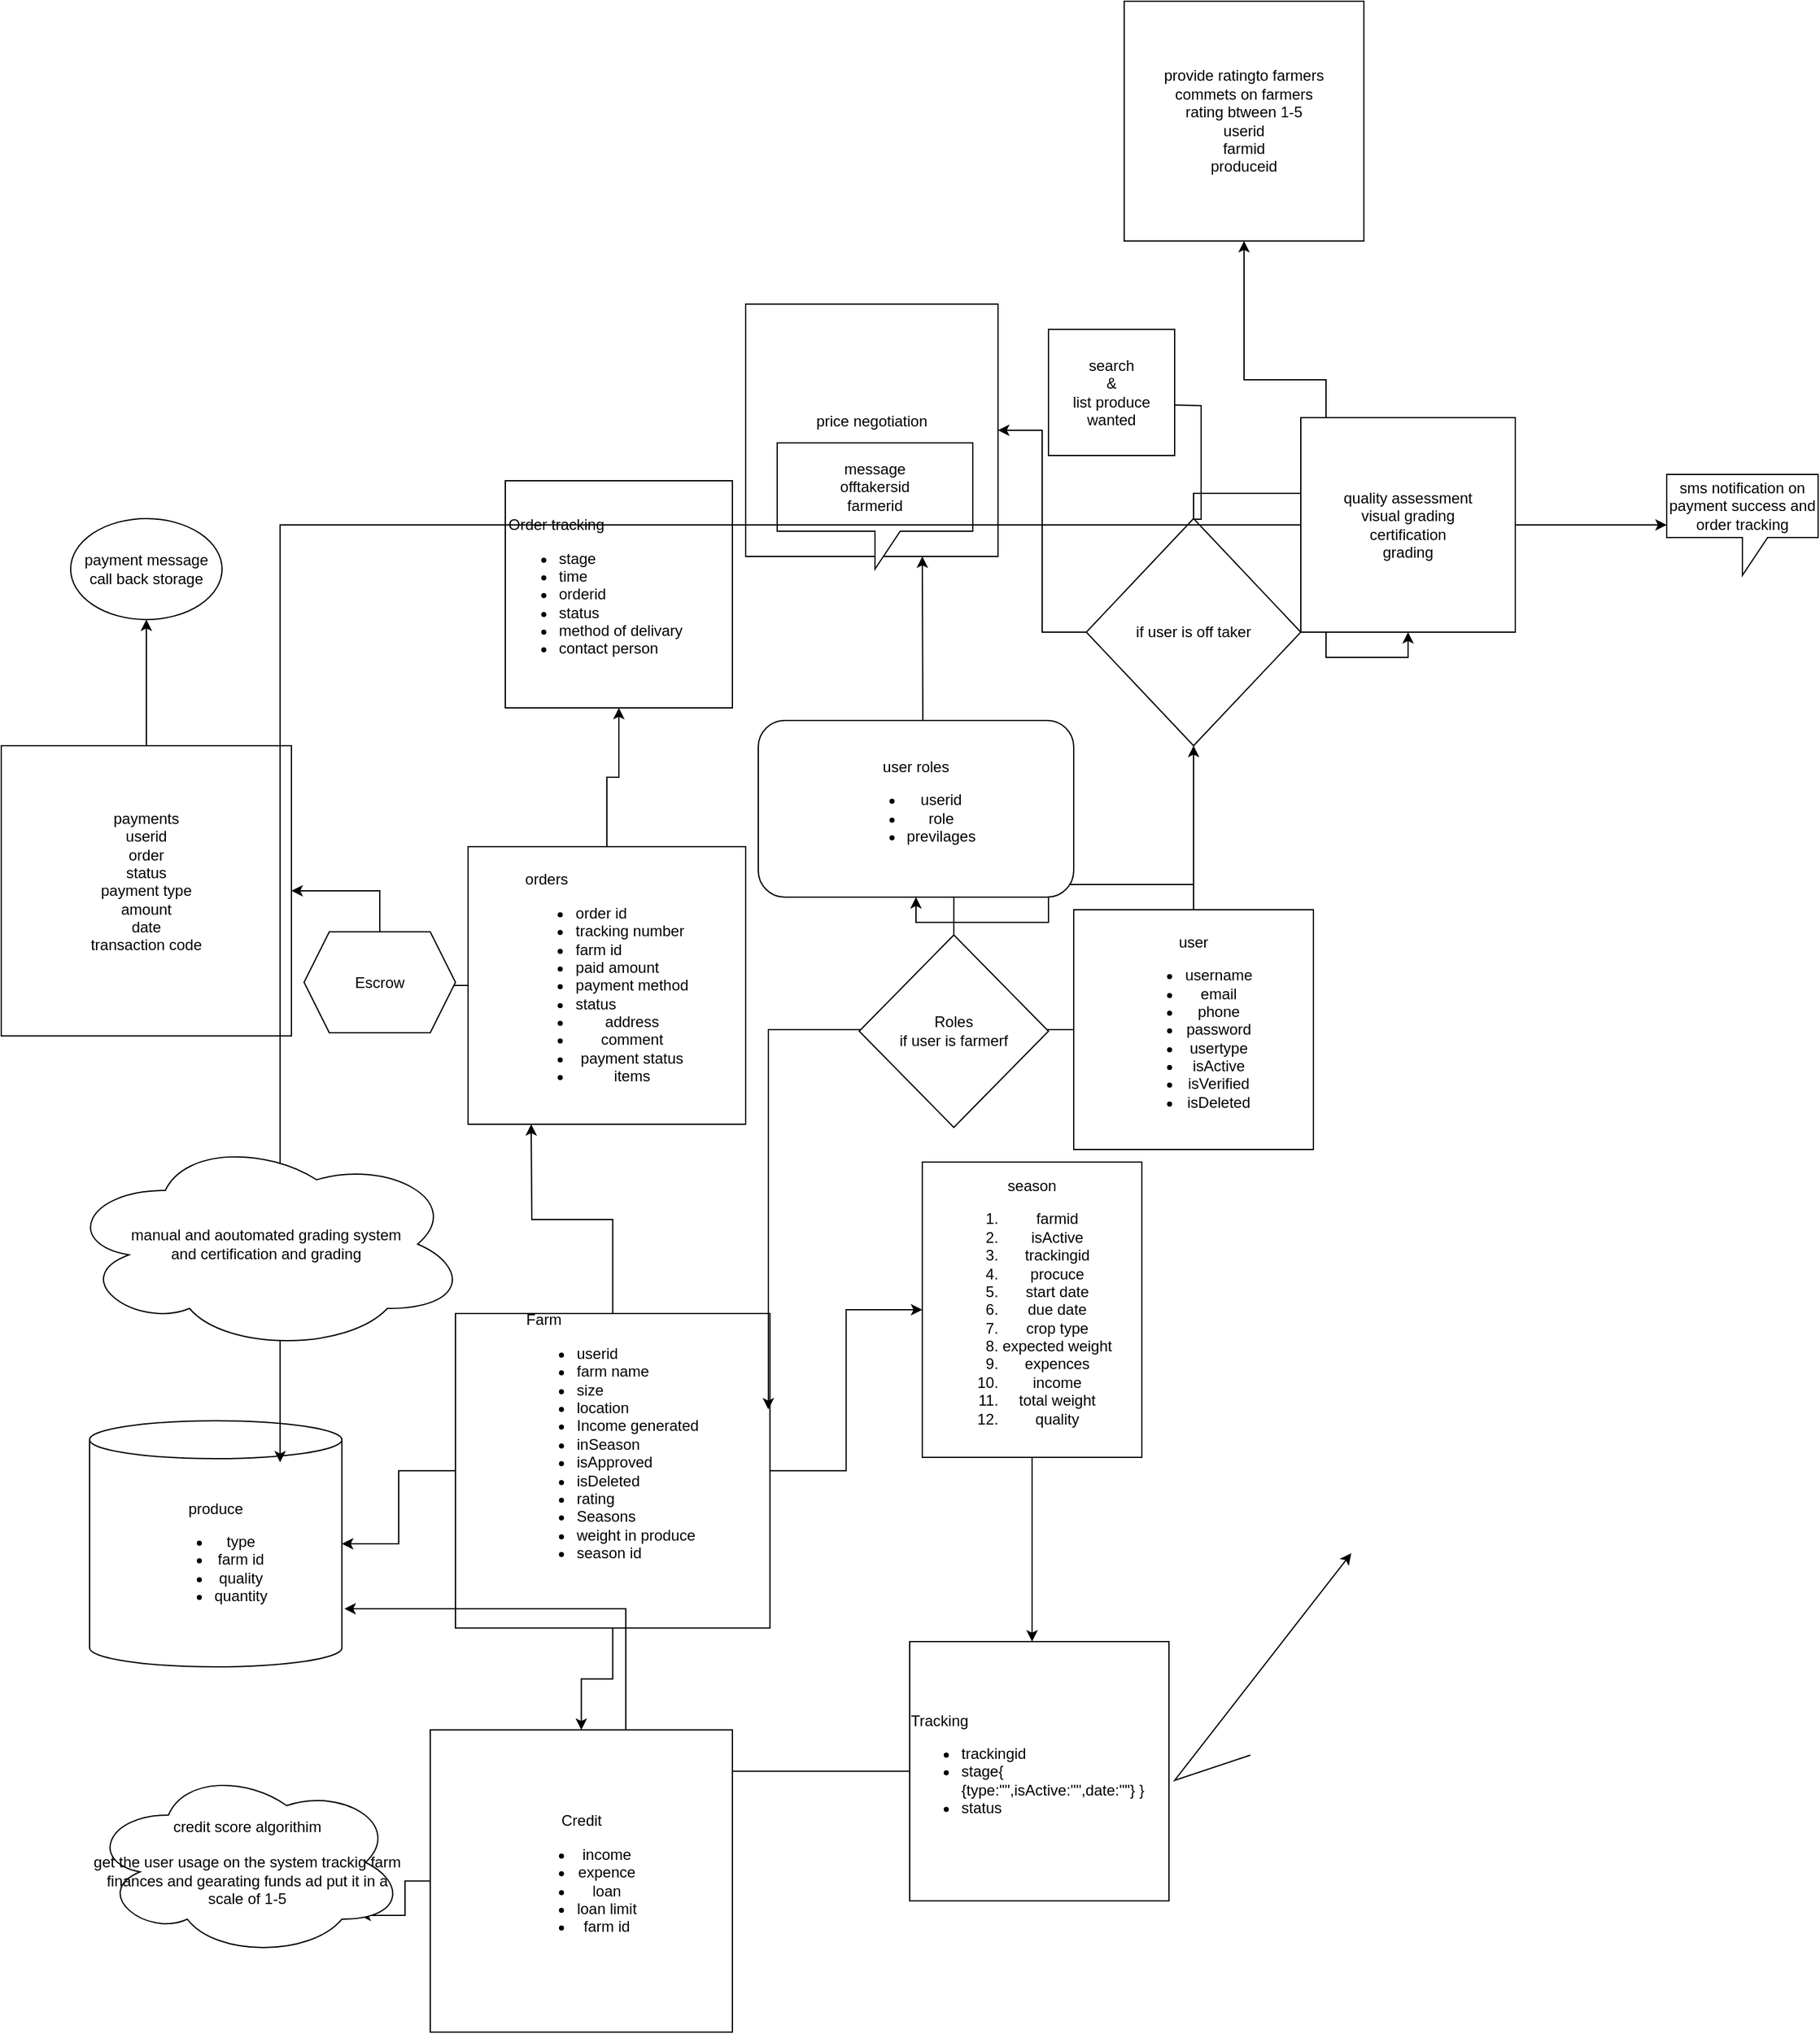 <mxfile version="21.6.9" type="github">
  <diagram name="Page-1" id="2YBvvXClWsGukQMizWep">
    <mxGraphModel dx="2044" dy="1864" grid="1" gridSize="10" guides="1" tooltips="1" connect="1" arrows="1" fold="1" page="1" pageScale="1" pageWidth="850" pageHeight="1100" math="0" shadow="0">
      <root>
        <mxCell id="0" />
        <mxCell id="1" parent="0" />
        <mxCell id="WEFvCsSaVA6V6na2K4AB-4" value="" style="edgeStyle=orthogonalEdgeStyle;rounded=0;orthogonalLoop=1;jettySize=auto;html=1;" edge="1" parent="1" source="WEFvCsSaVA6V6na2K4AB-2" target="WEFvCsSaVA6V6na2K4AB-3">
          <mxGeometry relative="1" as="geometry" />
        </mxCell>
        <mxCell id="WEFvCsSaVA6V6na2K4AB-13" style="edgeStyle=orthogonalEdgeStyle;rounded=0;orthogonalLoop=1;jettySize=auto;html=1;" edge="1" parent="1" source="WEFvCsSaVA6V6na2K4AB-2" target="WEFvCsSaVA6V6na2K4AB-14">
          <mxGeometry relative="1" as="geometry">
            <mxPoint x="129.5" y="460" as="targetPoint" />
          </mxGeometry>
        </mxCell>
        <mxCell id="WEFvCsSaVA6V6na2K4AB-21" style="edgeStyle=orthogonalEdgeStyle;rounded=0;orthogonalLoop=1;jettySize=auto;html=1;" edge="1" parent="1" source="WEFvCsSaVA6V6na2K4AB-2">
          <mxGeometry relative="1" as="geometry">
            <mxPoint x="90" y="160" as="targetPoint" />
          </mxGeometry>
        </mxCell>
        <mxCell id="WEFvCsSaVA6V6na2K4AB-25" style="edgeStyle=orthogonalEdgeStyle;rounded=0;orthogonalLoop=1;jettySize=auto;html=1;exitX=0;exitY=0.5;exitDx=0;exitDy=0;" edge="1" parent="1" source="WEFvCsSaVA6V6na2K4AB-2" target="WEFvCsSaVA6V6na2K4AB-26">
          <mxGeometry relative="1" as="geometry">
            <mxPoint x="-90" y="435" as="targetPoint" />
          </mxGeometry>
        </mxCell>
        <mxCell id="WEFvCsSaVA6V6na2K4AB-2" value="&lt;div align=&quot;left&quot;&gt;Farm&lt;/div&gt;&lt;ul&gt;&lt;li align=&quot;left&quot;&gt;userid&lt;/li&gt;&lt;li align=&quot;left&quot;&gt;farm name&lt;/li&gt;&lt;li align=&quot;left&quot;&gt;size&lt;/li&gt;&lt;li align=&quot;left&quot;&gt;location&lt;/li&gt;&lt;li align=&quot;left&quot;&gt;Income generated&lt;/li&gt;&lt;li align=&quot;left&quot;&gt;inSeason&lt;/li&gt;&lt;li align=&quot;left&quot;&gt;isApproved&lt;/li&gt;&lt;li align=&quot;left&quot;&gt;isDeleted&lt;/li&gt;&lt;li align=&quot;left&quot;&gt;rating&lt;/li&gt;&lt;li align=&quot;left&quot;&gt;Seasons&lt;/li&gt;&lt;li align=&quot;left&quot;&gt;weight in produce&lt;/li&gt;&lt;li align=&quot;left&quot;&gt;season id&lt;br&gt;&lt;/li&gt;&lt;/ul&gt;&lt;div align=&quot;left&quot;&gt;&lt;br&gt;&lt;/div&gt;&lt;div&gt;&lt;br&gt;&lt;/div&gt;&lt;div&gt;&lt;br&gt;&lt;/div&gt;" style="whiteSpace=wrap;html=1;aspect=fixed;" vertex="1" parent="1">
          <mxGeometry x="30" y="310" width="249.25" height="249.25" as="geometry" />
        </mxCell>
        <mxCell id="WEFvCsSaVA6V6na2K4AB-8" style="edgeStyle=orthogonalEdgeStyle;rounded=0;orthogonalLoop=1;jettySize=auto;html=1;" edge="1" parent="1" source="WEFvCsSaVA6V6na2K4AB-3">
          <mxGeometry relative="1" as="geometry">
            <mxPoint x="487" y="570" as="targetPoint" />
          </mxGeometry>
        </mxCell>
        <mxCell id="WEFvCsSaVA6V6na2K4AB-3" value="&lt;div&gt;season&lt;/div&gt;&lt;div&gt;&lt;ol&gt;&lt;li&gt;farmid&lt;/li&gt;&lt;li&gt;isActive&lt;/li&gt;&lt;li&gt;trackingid&lt;/li&gt;&lt;li&gt;procuce&lt;/li&gt;&lt;li&gt;start date&lt;/li&gt;&lt;li&gt;due date&lt;/li&gt;&lt;li&gt;crop type&lt;/li&gt;&lt;li&gt;expected weight&lt;/li&gt;&lt;li&gt;expences&lt;/li&gt;&lt;li&gt;income&lt;/li&gt;&lt;li&gt;total weight&lt;/li&gt;&lt;li&gt;quality&lt;br&gt;&lt;/li&gt;&lt;/ol&gt;&lt;/div&gt;" style="whiteSpace=wrap;html=1;" vertex="1" parent="1">
          <mxGeometry x="400" y="190" width="174" height="234" as="geometry" />
        </mxCell>
        <mxCell id="WEFvCsSaVA6V6na2K4AB-28" style="edgeStyle=orthogonalEdgeStyle;rounded=0;orthogonalLoop=1;jettySize=auto;html=1;entryX=1.01;entryY=0.764;entryDx=0;entryDy=0;entryPerimeter=0;" edge="1" parent="1" source="WEFvCsSaVA6V6na2K4AB-9" target="WEFvCsSaVA6V6na2K4AB-26">
          <mxGeometry relative="1" as="geometry" />
        </mxCell>
        <mxCell id="WEFvCsSaVA6V6na2K4AB-9" value="&lt;div align=&quot;left&quot;&gt;Tracking&lt;/div&gt;&lt;div align=&quot;left&quot;&gt;&lt;ul&gt;&lt;li&gt;trackingid&lt;/li&gt;&lt;li&gt;stage{ {type:&quot;&quot;,isActive:&quot;&quot;,date:&quot;&quot;} }&lt;/li&gt;&lt;li&gt;status&lt;/li&gt;&lt;/ul&gt;&lt;/div&gt;" style="whiteSpace=wrap;html=1;aspect=fixed;" vertex="1" parent="1">
          <mxGeometry x="390" y="570" width="205.5" height="205.5" as="geometry" />
        </mxCell>
        <mxCell id="WEFvCsSaVA6V6na2K4AB-10" value="" style="edgeStyle=none;orthogonalLoop=1;jettySize=auto;html=1;rounded=0;" edge="1" parent="1">
          <mxGeometry width="100" relative="1" as="geometry">
            <mxPoint x="660" y="660" as="sourcePoint" />
            <mxPoint x="740" y="500" as="targetPoint" />
            <Array as="points">
              <mxPoint x="600" y="680" />
            </Array>
          </mxGeometry>
        </mxCell>
        <mxCell id="WEFvCsSaVA6V6na2K4AB-45" style="edgeStyle=orthogonalEdgeStyle;rounded=0;orthogonalLoop=1;jettySize=auto;html=1;entryX=0.856;entryY=0.78;entryDx=0;entryDy=0;entryPerimeter=0;" edge="1" parent="1" source="WEFvCsSaVA6V6na2K4AB-14" target="WEFvCsSaVA6V6na2K4AB-44">
          <mxGeometry relative="1" as="geometry" />
        </mxCell>
        <mxCell id="WEFvCsSaVA6V6na2K4AB-14" value="&lt;div&gt;Credit&lt;/div&gt;&lt;div&gt;&lt;ul&gt;&lt;li&gt;income&lt;/li&gt;&lt;li&gt;expence&lt;/li&gt;&lt;li&gt;loan&lt;/li&gt;&lt;li&gt;loan limit&lt;/li&gt;&lt;li&gt;farm id&lt;/li&gt;&lt;/ul&gt;&lt;/div&gt;" style="whiteSpace=wrap;html=1;aspect=fixed;" vertex="1" parent="1">
          <mxGeometry x="10" y="640" width="239.5" height="239.5" as="geometry" />
        </mxCell>
        <mxCell id="WEFvCsSaVA6V6na2K4AB-18" style="edgeStyle=orthogonalEdgeStyle;rounded=0;orthogonalLoop=1;jettySize=auto;html=1;exitX=0;exitY=0.5;exitDx=0;exitDy=0;entryX=0.995;entryY=0.305;entryDx=0;entryDy=0;entryPerimeter=0;" edge="1" parent="1" source="WEFvCsSaVA6V6na2K4AB-15" target="WEFvCsSaVA6V6na2K4AB-2">
          <mxGeometry relative="1" as="geometry" />
        </mxCell>
        <mxCell id="WEFvCsSaVA6V6na2K4AB-31" style="edgeStyle=orthogonalEdgeStyle;rounded=0;orthogonalLoop=1;jettySize=auto;html=1;" edge="1" parent="1" source="WEFvCsSaVA6V6na2K4AB-15">
          <mxGeometry relative="1" as="geometry">
            <mxPoint x="615" y="-140" as="targetPoint" />
          </mxGeometry>
        </mxCell>
        <mxCell id="WEFvCsSaVA6V6na2K4AB-34" style="edgeStyle=orthogonalEdgeStyle;rounded=0;orthogonalLoop=1;jettySize=auto;html=1;" edge="1" parent="1" source="WEFvCsSaVA6V6na2K4AB-15" target="WEFvCsSaVA6V6na2K4AB-35">
          <mxGeometry relative="1" as="geometry">
            <mxPoint x="500" y="-130" as="targetPoint" />
          </mxGeometry>
        </mxCell>
        <mxCell id="WEFvCsSaVA6V6na2K4AB-15" value="&lt;div&gt;user&lt;/div&gt;&lt;div&gt;&lt;ul&gt;&lt;li&gt;username&lt;/li&gt;&lt;li&gt;email&lt;/li&gt;&lt;li&gt;phone&lt;/li&gt;&lt;li&gt;password&lt;/li&gt;&lt;li&gt;usertype&lt;br&gt;&lt;/li&gt;&lt;li&gt;isActive&lt;/li&gt;&lt;li&gt;isVerified&lt;/li&gt;&lt;li&gt;isDeleted&lt;br&gt;&lt;/li&gt;&lt;/ul&gt;&lt;/div&gt;" style="whiteSpace=wrap;html=1;aspect=fixed;" vertex="1" parent="1">
          <mxGeometry x="520" y="-10" width="190" height="190" as="geometry" />
        </mxCell>
        <mxCell id="WEFvCsSaVA6V6na2K4AB-23" style="edgeStyle=orthogonalEdgeStyle;rounded=0;orthogonalLoop=1;jettySize=auto;html=1;" edge="1" parent="1" source="WEFvCsSaVA6V6na2K4AB-22" target="WEFvCsSaVA6V6na2K4AB-24">
          <mxGeometry relative="1" as="geometry">
            <mxPoint x="150" y="-200" as="targetPoint" />
          </mxGeometry>
        </mxCell>
        <mxCell id="WEFvCsSaVA6V6na2K4AB-29" style="edgeStyle=orthogonalEdgeStyle;rounded=0;orthogonalLoop=1;jettySize=auto;html=1;exitX=0;exitY=0.5;exitDx=0;exitDy=0;" edge="1" parent="1" source="WEFvCsSaVA6V6na2K4AB-22" target="WEFvCsSaVA6V6na2K4AB-30">
          <mxGeometry relative="1" as="geometry">
            <mxPoint x="-140" y="50" as="targetPoint" />
          </mxGeometry>
        </mxCell>
        <mxCell id="WEFvCsSaVA6V6na2K4AB-22" value="&lt;div align=&quot;left&quot;&gt;orders&lt;/div&gt;&lt;div&gt;&lt;ul&gt;&lt;li&gt;&lt;div align=&quot;left&quot;&gt;order id&lt;/div&gt;&lt;/li&gt;&lt;li&gt;&lt;div align=&quot;left&quot;&gt;tracking number&lt;/div&gt;&lt;/li&gt;&lt;li&gt;&lt;div align=&quot;left&quot;&gt;farm id&lt;/div&gt;&lt;/li&gt;&lt;li&gt;&lt;div align=&quot;left&quot;&gt;paid amount&lt;/div&gt;&lt;/li&gt;&lt;li&gt;&lt;div align=&quot;left&quot;&gt;payment method &lt;br&gt;&lt;/div&gt;&lt;/li&gt;&lt;li&gt;&lt;div align=&quot;left&quot;&gt;status&lt;/div&gt;&lt;/li&gt;&lt;li&gt;address&lt;/li&gt;&lt;li&gt;comment&lt;/li&gt;&lt;li&gt;payment status&lt;/li&gt;&lt;li&gt;items&lt;br&gt;&lt;/li&gt;&lt;/ul&gt;&lt;/div&gt;" style="whiteSpace=wrap;html=1;aspect=fixed;" vertex="1" parent="1">
          <mxGeometry x="40" y="-60" width="220" height="220" as="geometry" />
        </mxCell>
        <mxCell id="WEFvCsSaVA6V6na2K4AB-24" value="&lt;div&gt;Order tracking&lt;/div&gt;&lt;div&gt;&lt;ul&gt;&lt;li&gt;stage&lt;/li&gt;&lt;li&gt;time&lt;/li&gt;&lt;li&gt;orderid&lt;/li&gt;&lt;li&gt;status&lt;/li&gt;&lt;li&gt;method of delivary&lt;/li&gt;&lt;li&gt;contact person&lt;/li&gt;&lt;/ul&gt;&lt;/div&gt;" style="whiteSpace=wrap;html=1;aspect=fixed;align=left;" vertex="1" parent="1">
          <mxGeometry x="69.5" y="-350" width="180" height="180" as="geometry" />
        </mxCell>
        <mxCell id="WEFvCsSaVA6V6na2K4AB-26" value="&lt;div&gt;produce&lt;/div&gt;&lt;div&gt;&lt;ul&gt;&lt;li&gt;type&lt;/li&gt;&lt;li&gt;farm id&lt;/li&gt;&lt;li&gt;quality &lt;br&gt;&lt;/li&gt;&lt;li&gt;quantity&lt;/li&gt;&lt;/ul&gt;&lt;/div&gt;" style="shape=cylinder3;whiteSpace=wrap;html=1;boundedLbl=1;backgroundOutline=1;size=15;" vertex="1" parent="1">
          <mxGeometry x="-260" y="395" width="200" height="195" as="geometry" />
        </mxCell>
        <mxCell id="WEFvCsSaVA6V6na2K4AB-36" style="edgeStyle=orthogonalEdgeStyle;rounded=0;orthogonalLoop=1;jettySize=auto;html=1;" edge="1" parent="1" source="WEFvCsSaVA6V6na2K4AB-30" target="WEFvCsSaVA6V6na2K4AB-37">
          <mxGeometry relative="1" as="geometry">
            <mxPoint x="-215" y="-280" as="targetPoint" />
          </mxGeometry>
        </mxCell>
        <mxCell id="WEFvCsSaVA6V6na2K4AB-30" value="&lt;div&gt;payments&lt;/div&gt;&lt;div&gt;userid&lt;/div&gt;&lt;div&gt;order&lt;/div&gt;&lt;div&gt;status&lt;/div&gt;&lt;div&gt;payment type&lt;/div&gt;&lt;div&gt;amount &lt;br&gt;&lt;/div&gt;&lt;div&gt;date&lt;/div&gt;&lt;div&gt;transaction code &lt;br&gt;&lt;/div&gt;&lt;div&gt;&lt;br&gt;&lt;/div&gt;" style="whiteSpace=wrap;html=1;aspect=fixed;" vertex="1" parent="1">
          <mxGeometry x="-330" y="-140" width="230" height="230" as="geometry" />
        </mxCell>
        <mxCell id="WEFvCsSaVA6V6na2K4AB-47" style="edgeStyle=orthogonalEdgeStyle;rounded=0;orthogonalLoop=1;jettySize=auto;html=1;" edge="1" parent="1" source="WEFvCsSaVA6V6na2K4AB-33">
          <mxGeometry relative="1" as="geometry">
            <mxPoint x="400" y="-290" as="targetPoint" />
          </mxGeometry>
        </mxCell>
        <mxCell id="WEFvCsSaVA6V6na2K4AB-33" value="&lt;div&gt;Roles&lt;/div&gt;&lt;div&gt;if user is farmerf&lt;br&gt;&lt;/div&gt;" style="rhombus;whiteSpace=wrap;html=1;" vertex="1" parent="1">
          <mxGeometry x="350" y="10" width="150" height="152.5" as="geometry" />
        </mxCell>
        <mxCell id="WEFvCsSaVA6V6na2K4AB-35" value="&lt;div&gt;user roles&lt;/div&gt;&lt;div&gt;&lt;ul&gt;&lt;li&gt;userid&lt;/li&gt;&lt;li&gt;role&lt;/li&gt;&lt;li&gt;previlages&lt;/li&gt;&lt;/ul&gt;&lt;/div&gt;" style="rounded=1;whiteSpace=wrap;html=1;" vertex="1" parent="1">
          <mxGeometry x="270" y="-160" width="250" height="140" as="geometry" />
        </mxCell>
        <mxCell id="WEFvCsSaVA6V6na2K4AB-37" value="payment message call back storage" style="ellipse;whiteSpace=wrap;html=1;" vertex="1" parent="1">
          <mxGeometry x="-275" y="-320" width="120" height="80" as="geometry" />
        </mxCell>
        <mxCell id="WEFvCsSaVA6V6na2K4AB-38" value="Escrow" style="shape=hexagon;perimeter=hexagonPerimeter2;whiteSpace=wrap;html=1;fixedSize=1;" vertex="1" parent="1">
          <mxGeometry x="-90" y="7.5" width="120" height="80" as="geometry" />
        </mxCell>
        <mxCell id="WEFvCsSaVA6V6na2K4AB-42" style="edgeStyle=orthogonalEdgeStyle;rounded=0;orthogonalLoop=1;jettySize=auto;html=1;" edge="1" parent="1">
          <mxGeometry relative="1" as="geometry">
            <mxPoint x="615" y="-230" as="targetPoint" />
            <mxPoint x="600" y="-410" as="sourcePoint" />
          </mxGeometry>
        </mxCell>
        <mxCell id="WEFvCsSaVA6V6na2K4AB-48" style="edgeStyle=orthogonalEdgeStyle;rounded=0;orthogonalLoop=1;jettySize=auto;html=1;" edge="1" parent="1" source="WEFvCsSaVA6V6na2K4AB-41" target="WEFvCsSaVA6V6na2K4AB-49">
          <mxGeometry relative="1" as="geometry">
            <mxPoint x="430" y="-290" as="targetPoint" />
          </mxGeometry>
        </mxCell>
        <mxCell id="WEFvCsSaVA6V6na2K4AB-51" style="edgeStyle=orthogonalEdgeStyle;rounded=0;orthogonalLoop=1;jettySize=auto;html=1;" edge="1" parent="1" source="WEFvCsSaVA6V6na2K4AB-41" target="WEFvCsSaVA6V6na2K4AB-52">
          <mxGeometry relative="1" as="geometry">
            <mxPoint x="740" y="-270" as="targetPoint" />
          </mxGeometry>
        </mxCell>
        <mxCell id="WEFvCsSaVA6V6na2K4AB-55" style="edgeStyle=orthogonalEdgeStyle;rounded=0;orthogonalLoop=1;jettySize=auto;html=1;exitX=1;exitY=0.5;exitDx=0;exitDy=0;" edge="1" parent="1" source="WEFvCsSaVA6V6na2K4AB-41" target="WEFvCsSaVA6V6na2K4AB-56">
          <mxGeometry relative="1" as="geometry">
            <mxPoint x="630" y="-610" as="targetPoint" />
          </mxGeometry>
        </mxCell>
        <mxCell id="WEFvCsSaVA6V6na2K4AB-41" value="if user is off taker" style="rhombus;whiteSpace=wrap;html=1;" vertex="1" parent="1">
          <mxGeometry x="530" y="-320" width="170" height="180" as="geometry" />
        </mxCell>
        <mxCell id="WEFvCsSaVA6V6na2K4AB-43" value="&lt;div&gt;search&lt;br&gt;&lt;/div&gt;&lt;div&gt;&amp;amp;&lt;/div&gt;&lt;div&gt;list produce wanted&lt;br&gt;&lt;/div&gt;" style="whiteSpace=wrap;html=1;aspect=fixed;" vertex="1" parent="1">
          <mxGeometry x="500" y="-470" width="100" height="100" as="geometry" />
        </mxCell>
        <mxCell id="WEFvCsSaVA6V6na2K4AB-44" value="&lt;div&gt;credit score algorithim&lt;/div&gt;&lt;div&gt;&lt;br&gt;&lt;/div&gt;&lt;div&gt;get the user usage on the system trackig farm finances and gearating funds ad put it in a scale of 1-5&lt;br&gt;&lt;/div&gt;" style="ellipse;shape=cloud;whiteSpace=wrap;html=1;" vertex="1" parent="1">
          <mxGeometry x="-260" y="670" width="250" height="150" as="geometry" />
        </mxCell>
        <mxCell id="WEFvCsSaVA6V6na2K4AB-49" value="&lt;div&gt;price negotiation&lt;/div&gt;&lt;div&gt;&lt;br&gt;&lt;/div&gt;" style="whiteSpace=wrap;html=1;aspect=fixed;" vertex="1" parent="1">
          <mxGeometry x="260" y="-490" width="200" height="200" as="geometry" />
        </mxCell>
        <mxCell id="WEFvCsSaVA6V6na2K4AB-50" value="&lt;div&gt;message&lt;/div&gt;&lt;div&gt;offtakersid&lt;/div&gt;&lt;div&gt;farmerid&lt;/div&gt;" style="shape=callout;whiteSpace=wrap;html=1;perimeter=calloutPerimeter;" vertex="1" parent="1">
          <mxGeometry x="285" y="-380" width="155" height="100" as="geometry" />
        </mxCell>
        <mxCell id="WEFvCsSaVA6V6na2K4AB-53" style="edgeStyle=orthogonalEdgeStyle;rounded=0;orthogonalLoop=1;jettySize=auto;html=1;entryX=0.755;entryY=0.169;entryDx=0;entryDy=0;entryPerimeter=0;" edge="1" parent="1" source="WEFvCsSaVA6V6na2K4AB-52" target="WEFvCsSaVA6V6na2K4AB-26">
          <mxGeometry relative="1" as="geometry" />
        </mxCell>
        <mxCell id="WEFvCsSaVA6V6na2K4AB-57" style="edgeStyle=orthogonalEdgeStyle;rounded=0;orthogonalLoop=1;jettySize=auto;html=1;" edge="1" parent="1" source="WEFvCsSaVA6V6na2K4AB-52" target="WEFvCsSaVA6V6na2K4AB-58">
          <mxGeometry relative="1" as="geometry">
            <mxPoint x="1050" y="-315" as="targetPoint" />
          </mxGeometry>
        </mxCell>
        <mxCell id="WEFvCsSaVA6V6na2K4AB-52" value="&lt;div&gt;quality assessment&lt;/div&gt;&lt;div&gt;visual grading &lt;br&gt;&lt;/div&gt;&lt;div&gt;certification&lt;/div&gt;&lt;div&gt;grading&lt;br&gt;&lt;/div&gt;" style="whiteSpace=wrap;html=1;aspect=fixed;direction=south;" vertex="1" parent="1">
          <mxGeometry x="700" y="-400" width="170" height="170" as="geometry" />
        </mxCell>
        <mxCell id="WEFvCsSaVA6V6na2K4AB-54" value="&lt;div&gt;manual and aoutomated grading system&lt;/div&gt;&lt;div&gt;and certification and grading&lt;br&gt;&lt;/div&gt;" style="ellipse;shape=cloud;whiteSpace=wrap;html=1;" vertex="1" parent="1">
          <mxGeometry x="-280" y="170" width="320" height="170" as="geometry" />
        </mxCell>
        <mxCell id="WEFvCsSaVA6V6na2K4AB-56" value="&lt;div&gt;provide ratingto farmers&lt;/div&gt;&lt;div&gt;commets on farmers &lt;br&gt;&lt;/div&gt;&lt;div&gt;rating btween 1-5&lt;/div&gt;&lt;div&gt;userid&lt;/div&gt;&lt;div&gt;farmid&lt;/div&gt;&lt;div&gt;produceid&lt;br&gt;&lt;/div&gt;" style="whiteSpace=wrap;html=1;aspect=fixed;" vertex="1" parent="1">
          <mxGeometry x="560" y="-730" width="190" height="190" as="geometry" />
        </mxCell>
        <mxCell id="WEFvCsSaVA6V6na2K4AB-58" value="sms notification on payment success and order tracking" style="shape=callout;whiteSpace=wrap;html=1;perimeter=calloutPerimeter;" vertex="1" parent="1">
          <mxGeometry x="990" y="-355" width="120" height="80" as="geometry" />
        </mxCell>
      </root>
    </mxGraphModel>
  </diagram>
</mxfile>
